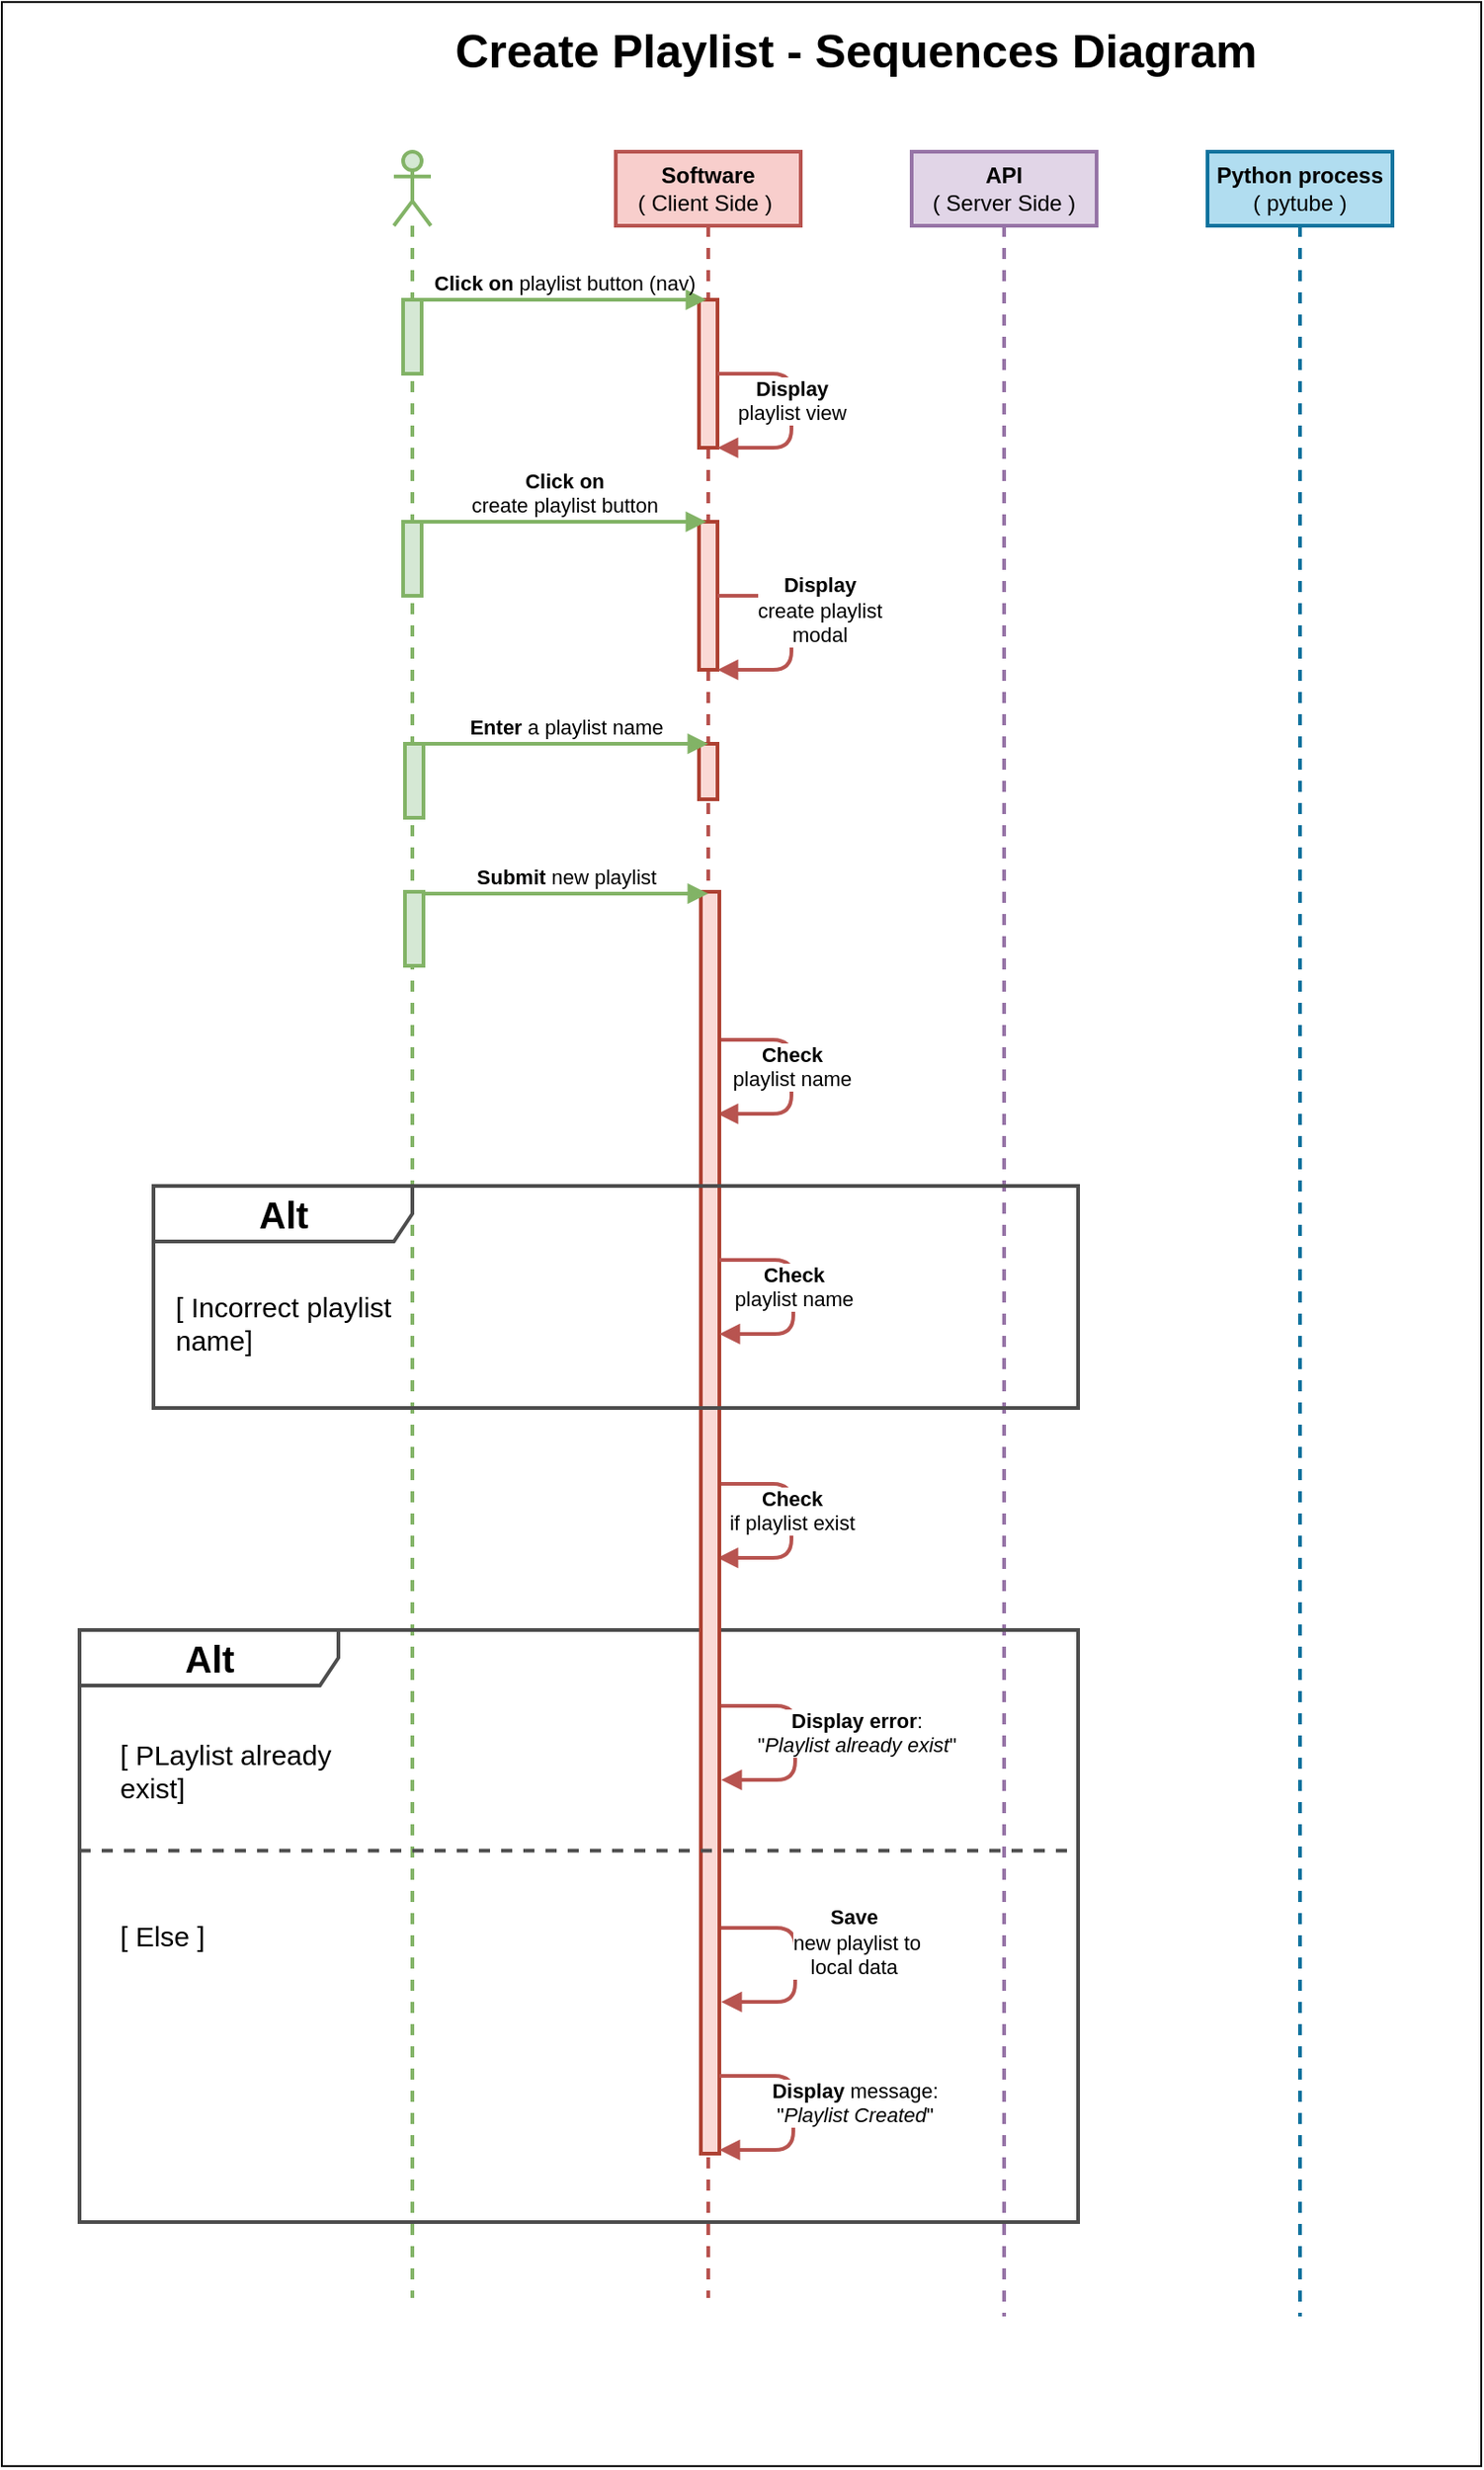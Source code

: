<mxfile>
    <diagram id="Sv7ANccjvepn01_EJuH9" name="Page-1">
        <mxGraphModel dx="2546" dy="968" grid="0" gridSize="10" guides="1" tooltips="1" connect="1" arrows="1" fold="1" page="1" pageScale="1" pageWidth="1169" pageHeight="827" background="#ffffff" math="0" shadow="0">
            <root>
                <mxCell id="0"/>
                <mxCell id="1" parent="0"/>
                <mxCell id="42" value="" style="rounded=0;whiteSpace=wrap;html=1;fillColor=none;strokeColor=#000000;" parent="1" vertex="1">
                    <mxGeometry x="-62" y="39.12" width="800" height="1331.77" as="geometry"/>
                </mxCell>
                <mxCell id="2" value="" style="shape=umlLifeline;participant=umlActor;perimeter=lifelinePerimeter;whiteSpace=wrap;html=1;container=0;collapsible=0;recursiveResize=0;verticalAlign=top;spacingTop=36;outlineConnect=0;strokeWidth=2;strokeColor=#82b366;fillColor=#d5e8d4;" parent="1" vertex="1">
                    <mxGeometry x="150" y="120" width="20" height="1160" as="geometry"/>
                </mxCell>
                <mxCell id="3" value="&lt;b&gt;Software&lt;/b&gt;&lt;br&gt;( Client Side )&amp;nbsp;" style="shape=umlLifeline;perimeter=lifelinePerimeter;whiteSpace=wrap;html=1;container=1;collapsible=0;recursiveResize=0;outlineConnect=0;strokeColor=#b85450;strokeWidth=2;fillColor=#f8cecc;fontColor=#000000;" parent="1" vertex="1">
                    <mxGeometry x="270" y="120" width="100" height="1160" as="geometry"/>
                </mxCell>
                <mxCell id="9" value="" style="html=1;points=[];perimeter=orthogonalPerimeter;strokeColor=#ae4132;strokeWidth=2;fillColor=#fad9d5;" parent="3" vertex="1">
                    <mxGeometry x="45" y="80" width="10" height="80" as="geometry"/>
                </mxCell>
                <mxCell id="28" value="&lt;b&gt;Display&lt;/b&gt;&lt;br&gt;playlist view" style="html=1;verticalAlign=bottom;endArrow=block;fontColor=#000000;labelBackgroundColor=#FFFFFF;strokeWidth=2;fillColor=#f8cecc;strokeColor=#b85450;" parent="3" edge="1">
                    <mxGeometry x="0.167" width="80" relative="1" as="geometry">
                        <mxPoint x="55.0" y="120" as="sourcePoint"/>
                        <mxPoint x="55" y="160" as="targetPoint"/>
                        <Array as="points">
                            <mxPoint x="95" y="120"/>
                            <mxPoint x="95" y="160"/>
                        </Array>
                        <mxPoint as="offset"/>
                    </mxGeometry>
                </mxCell>
                <mxCell id="37" value="&lt;b&gt;Check &lt;br&gt;&lt;/b&gt;playlist name" style="html=1;verticalAlign=bottom;endArrow=block;fontColor=#000000;labelBackgroundColor=#FFFFFF;strokeWidth=2;fillColor=#f8cecc;strokeColor=#b85450;" parent="3" edge="1">
                    <mxGeometry x="0.167" width="80" relative="1" as="geometry">
                        <mxPoint x="55" y="480" as="sourcePoint"/>
                        <mxPoint x="55" y="520" as="targetPoint"/>
                        <Array as="points">
                            <mxPoint x="95" y="480"/>
                            <mxPoint x="95" y="520"/>
                        </Array>
                        <mxPoint as="offset"/>
                    </mxGeometry>
                </mxCell>
                <mxCell id="38" value="&lt;b&gt;Check&lt;/b&gt;&lt;br&gt;if playlist exist" style="html=1;verticalAlign=bottom;endArrow=block;fontColor=#000000;labelBackgroundColor=#FFFFFF;strokeWidth=2;fillColor=#f8cecc;strokeColor=#b85450;" parent="3" edge="1">
                    <mxGeometry x="0.167" width="80" relative="1" as="geometry">
                        <mxPoint x="55" y="720" as="sourcePoint"/>
                        <mxPoint x="55" y="760" as="targetPoint"/>
                        <Array as="points">
                            <mxPoint x="95" y="720"/>
                            <mxPoint x="95" y="760"/>
                        </Array>
                        <mxPoint as="offset"/>
                    </mxGeometry>
                </mxCell>
                <mxCell id="50" value="" style="html=1;points=[];perimeter=orthogonalPerimeter;strokeColor=#ae4132;strokeWidth=2;fillColor=#fad9d5;" parent="3" vertex="1">
                    <mxGeometry x="45" y="320" width="10" height="30" as="geometry"/>
                </mxCell>
                <mxCell id="4" value="&lt;b&gt;API&lt;/b&gt;&lt;br&gt;( Server Side )" style="shape=umlLifeline;perimeter=lifelinePerimeter;whiteSpace=wrap;html=1;container=1;collapsible=0;recursiveResize=0;outlineConnect=0;strokeColor=#9673a6;strokeWidth=2;fillColor=#e1d5e7;fontColor=#000000;" parent="1" vertex="1">
                    <mxGeometry x="430" y="120" width="100" height="1170" as="geometry"/>
                </mxCell>
                <mxCell id="5" value="&lt;b&gt;Python process&lt;/b&gt;&lt;br&gt;( pytube )" style="shape=umlLifeline;perimeter=lifelinePerimeter;whiteSpace=wrap;html=1;container=1;collapsible=0;recursiveResize=0;outlineConnect=0;strokeColor=#10739e;strokeWidth=2;fillColor=#b1ddf0;fontColor=#000000;" parent="1" vertex="1">
                    <mxGeometry x="590" y="120" width="100" height="1170" as="geometry"/>
                </mxCell>
                <mxCell id="16" value="&lt;b&gt;Click on &lt;/b&gt;playlist button (nav)" style="html=1;verticalAlign=bottom;endArrow=block;fontColor=#000000;labelBackgroundColor=none;strokeWidth=2;fillColor=#d5e8d4;gradientColor=#97d077;strokeColor=#82b366;" parent="1" target="3" edge="1">
                    <mxGeometry width="80" relative="1" as="geometry">
                        <mxPoint x="165" y="200" as="sourcePoint"/>
                        <mxPoint x="245" y="200" as="targetPoint"/>
                    </mxGeometry>
                </mxCell>
                <mxCell id="24" value="Create Playlist - Sequences Diagram" style="text;align=center;fontStyle=1;verticalAlign=middle;spacingLeft=3;spacingRight=3;strokeColor=none;rotatable=0;points=[[0,0.5],[1,0.5]];portConstraint=eastwest;fontColor=#000000;fontSize=25;" parent="1" vertex="1">
                    <mxGeometry x="360" y="50" width="80" height="26" as="geometry"/>
                </mxCell>
                <mxCell id="25" value="&lt;b&gt;&lt;font style=&quot;font-size: 20px&quot;&gt;Alt&lt;/font&gt;&lt;/b&gt;" style="shape=umlFrame;tabWidth=110;tabHeight=30;tabPosition=left;html=1;boundedLbl=1;labelInHeader=1;width=140;height=30;fillColor=none;strokeColor=#4D4D4D;strokeWidth=2;fontColor=#000000;container=0;" parent="1" vertex="1">
                    <mxGeometry x="-20" y="919" width="540" height="320" as="geometry"/>
                </mxCell>
                <mxCell id="6" value="" style="html=1;points=[];perimeter=orthogonalPerimeter;strokeColor=#82b366;strokeWidth=2;fillColor=#d5e8d4;" parent="1" vertex="1">
                    <mxGeometry x="155" y="200" width="10" height="40" as="geometry"/>
                </mxCell>
                <mxCell id="29" value="" style="html=1;points=[];perimeter=orthogonalPerimeter;strokeColor=#ae4132;strokeWidth=2;fillColor=#fad9d5;" parent="1" vertex="1">
                    <mxGeometry x="315" y="320" width="10" height="80" as="geometry"/>
                </mxCell>
                <mxCell id="30" value="&lt;b&gt;Display&lt;/b&gt;&lt;br&gt;create playlist&lt;br&gt;modal" style="html=1;verticalAlign=bottom;endArrow=block;fontColor=#000000;labelBackgroundColor=#FFFFFF;strokeWidth=2;fillColor=#f8cecc;strokeColor=#b85450;" parent="1" edge="1">
                    <mxGeometry x="0.167" y="15" width="80" relative="1" as="geometry">
                        <mxPoint x="325.0" y="360" as="sourcePoint"/>
                        <mxPoint x="325" y="400" as="targetPoint"/>
                        <Array as="points">
                            <mxPoint x="365" y="360"/>
                            <mxPoint x="365" y="400"/>
                        </Array>
                        <mxPoint as="offset"/>
                    </mxGeometry>
                </mxCell>
                <mxCell id="31" value="&lt;b&gt;Click on &lt;br&gt;&lt;/b&gt;create playlist button" style="html=1;verticalAlign=bottom;endArrow=block;fontColor=#000000;labelBackgroundColor=none;strokeWidth=2;fillColor=#d5e8d4;gradientColor=#97d077;strokeColor=#82b366;" parent="1" edge="1">
                    <mxGeometry width="80" relative="1" as="geometry">
                        <mxPoint x="165" y="320" as="sourcePoint"/>
                        <mxPoint x="319" y="320" as="targetPoint"/>
                    </mxGeometry>
                </mxCell>
                <mxCell id="32" value="" style="html=1;points=[];perimeter=orthogonalPerimeter;strokeColor=#82b366;strokeWidth=2;fillColor=#d5e8d4;" parent="1" vertex="1">
                    <mxGeometry x="155" y="320" width="10" height="40" as="geometry"/>
                </mxCell>
                <mxCell id="33" value="" style="html=1;points=[];perimeter=orthogonalPerimeter;strokeColor=#ae4132;strokeWidth=2;fillColor=#fad9d5;" parent="1" vertex="1">
                    <mxGeometry x="316" y="520" width="10" height="682" as="geometry"/>
                </mxCell>
                <mxCell id="34" value="&lt;b&gt;Enter &lt;/b&gt;a playlist name" style="html=1;verticalAlign=bottom;endArrow=block;fontColor=#000000;labelBackgroundColor=none;strokeWidth=2;fillColor=#d5e8d4;gradientColor=#97d077;strokeColor=#82b366;" parent="1" edge="1">
                    <mxGeometry width="80" relative="1" as="geometry">
                        <mxPoint x="166" y="440" as="sourcePoint"/>
                        <mxPoint x="320" y="440" as="targetPoint"/>
                    </mxGeometry>
                </mxCell>
                <mxCell id="35" value="" style="html=1;points=[];perimeter=orthogonalPerimeter;strokeColor=#82b366;strokeWidth=2;fillColor=#d5e8d4;" parent="1" vertex="1">
                    <mxGeometry x="156" y="440" width="10" height="40" as="geometry"/>
                </mxCell>
                <mxCell id="43" value="&lt;b&gt;&lt;font style=&quot;font-size: 20px&quot;&gt;Alt&lt;/font&gt;&lt;/b&gt;" style="shape=umlFrame;tabWidth=110;tabHeight=30;tabPosition=left;html=1;boundedLbl=1;labelInHeader=1;width=140;height=30;fillColor=none;strokeColor=#4D4D4D;strokeWidth=2;fontColor=#000000;" parent="1" vertex="1">
                    <mxGeometry x="20" y="679" width="500" height="120" as="geometry"/>
                </mxCell>
                <mxCell id="44" value="[ Incorrect playlist &#10;name]" style="text;fontColor=#000000;fontSize=15;" parent="43" vertex="1">
                    <mxGeometry width="100" height="20" relative="1" as="geometry">
                        <mxPoint x="10" y="50" as="offset"/>
                    </mxGeometry>
                </mxCell>
                <mxCell id="49" value="&lt;b&gt;Check &lt;br&gt;&lt;/b&gt;playlist name" style="html=1;verticalAlign=bottom;endArrow=block;fontColor=#000000;labelBackgroundColor=#FFFFFF;strokeWidth=2;fillColor=#f8cecc;strokeColor=#b85450;" parent="43" edge="1">
                    <mxGeometry x="0.167" width="80" relative="1" as="geometry">
                        <mxPoint x="306" y="40" as="sourcePoint"/>
                        <mxPoint x="306" y="80" as="targetPoint"/>
                        <Array as="points">
                            <mxPoint x="346" y="40"/>
                            <mxPoint x="346" y="80"/>
                        </Array>
                        <mxPoint as="offset"/>
                    </mxGeometry>
                </mxCell>
                <mxCell id="26" value="[ PLaylist already &#10;exist]" style="text;fontColor=#000000;fontSize=15;" parent="1" vertex="1">
                    <mxGeometry x="-20" y="930" width="100" height="20" as="geometry">
                        <mxPoint x="20" y="41" as="offset"/>
                    </mxGeometry>
                </mxCell>
                <mxCell id="27" value="[ Else ] " style="line;strokeWidth=2;dashed=1;labelPosition=center;verticalLabelPosition=bottom;align=left;verticalAlign=top;spacingLeft=20;spacingTop=15;fontColor=#000000;strokeColor=#4D4D4D;labelBackgroundColor=none;fontSize=15;" parent="1" vertex="1">
                    <mxGeometry x="-20" y="1022.23" width="540" height="32" as="geometry"/>
                </mxCell>
                <mxCell id="36" value="&lt;b&gt;Display&amp;nbsp;error&lt;/b&gt;:&lt;br&gt;&quot;&lt;i&gt;Playlist already exist&lt;/i&gt;&quot;" style="html=1;verticalAlign=bottom;endArrow=block;fontColor=#000000;labelBackgroundColor=#FFFFFF;strokeWidth=2;fillColor=#f8cecc;strokeColor=#b85450;" parent="1" edge="1">
                    <mxGeometry x="0.167" y="33" width="80" relative="1" as="geometry">
                        <mxPoint x="327" y="960" as="sourcePoint"/>
                        <mxPoint x="327" y="1000" as="targetPoint"/>
                        <Array as="points">
                            <mxPoint x="367" y="960"/>
                            <mxPoint x="367" y="1000"/>
                        </Array>
                        <mxPoint as="offset"/>
                    </mxGeometry>
                </mxCell>
                <mxCell id="39" value="&lt;b&gt;Save&amp;nbsp;&lt;br&gt;&lt;/b&gt;new playlist to&lt;br&gt;local data&lt;b&gt;&amp;nbsp;&lt;/b&gt;" style="html=1;verticalAlign=bottom;endArrow=block;fontColor=#000000;labelBackgroundColor=#FFFFFF;strokeWidth=2;fillColor=#f8cecc;strokeColor=#b85450;" parent="1" edge="1">
                    <mxGeometry x="0.167" y="33" width="80" relative="1" as="geometry">
                        <mxPoint x="327" y="1080" as="sourcePoint"/>
                        <mxPoint x="327" y="1120" as="targetPoint"/>
                        <Array as="points">
                            <mxPoint x="367" y="1080"/>
                            <mxPoint x="367" y="1120"/>
                        </Array>
                        <mxPoint as="offset"/>
                    </mxGeometry>
                </mxCell>
                <mxCell id="41" value="&lt;b&gt;Display &lt;/b&gt;message:&lt;br&gt;&quot;&lt;i&gt;Playlist Created&lt;/i&gt;&quot;" style="html=1;verticalAlign=bottom;endArrow=block;fontColor=#000000;labelBackgroundColor=#FFFFFF;strokeWidth=2;fillColor=#f8cecc;strokeColor=#b85450;" parent="1" edge="1">
                    <mxGeometry x="0.167" y="33" width="80" relative="1" as="geometry">
                        <mxPoint x="326" y="1160" as="sourcePoint"/>
                        <mxPoint x="326" y="1200" as="targetPoint"/>
                        <Array as="points">
                            <mxPoint x="366" y="1160"/>
                            <mxPoint x="366" y="1200"/>
                        </Array>
                        <mxPoint as="offset"/>
                    </mxGeometry>
                </mxCell>
                <mxCell id="52" value="&lt;b&gt;Submit &lt;/b&gt;new playlist" style="html=1;verticalAlign=bottom;endArrow=block;fontColor=#000000;labelBackgroundColor=none;strokeWidth=2;fillColor=#d5e8d4;gradientColor=#97d077;strokeColor=#82b366;" parent="1" edge="1">
                    <mxGeometry width="80" relative="1" as="geometry">
                        <mxPoint x="166" y="521" as="sourcePoint"/>
                        <mxPoint x="320" y="521" as="targetPoint"/>
                    </mxGeometry>
                </mxCell>
                <mxCell id="53" value="" style="html=1;points=[];perimeter=orthogonalPerimeter;strokeColor=#82b366;strokeWidth=2;fillColor=#d5e8d4;" parent="1" vertex="1">
                    <mxGeometry x="156" y="520" width="10" height="40" as="geometry"/>
                </mxCell>
            </root>
        </mxGraphModel>
    </diagram>
</mxfile>